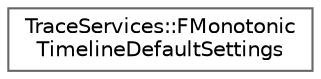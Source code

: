 digraph "Graphical Class Hierarchy"
{
 // INTERACTIVE_SVG=YES
 // LATEX_PDF_SIZE
  bgcolor="transparent";
  edge [fontname=Helvetica,fontsize=10,labelfontname=Helvetica,labelfontsize=10];
  node [fontname=Helvetica,fontsize=10,shape=box,height=0.2,width=0.4];
  rankdir="LR";
  Node0 [id="Node000000",label="TraceServices::FMonotonic\lTimelineDefaultSettings",height=0.2,width=0.4,color="grey40", fillcolor="white", style="filled",URL="$d9/d48/structTraceServices_1_1FMonotonicTimelineDefaultSettings.html",tooltip=" "];
}
